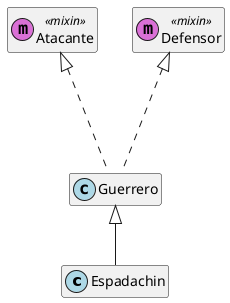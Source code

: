 @startuml
  hide members
  set namespaceseparator none
  class "Espadachin" << (c, lightblue) >>
  class "Guerrero" << (c, lightblue) >>
  class "Atacante" << (m, orchid) mixin >>
  class "Defensor" << (m, orchid) mixin >>
  "Defensor" <|-.- "Guerrero"
  "Atacante" <|-.- "Guerrero"
  "Guerrero" <|-- "Espadachin"
@enduml
